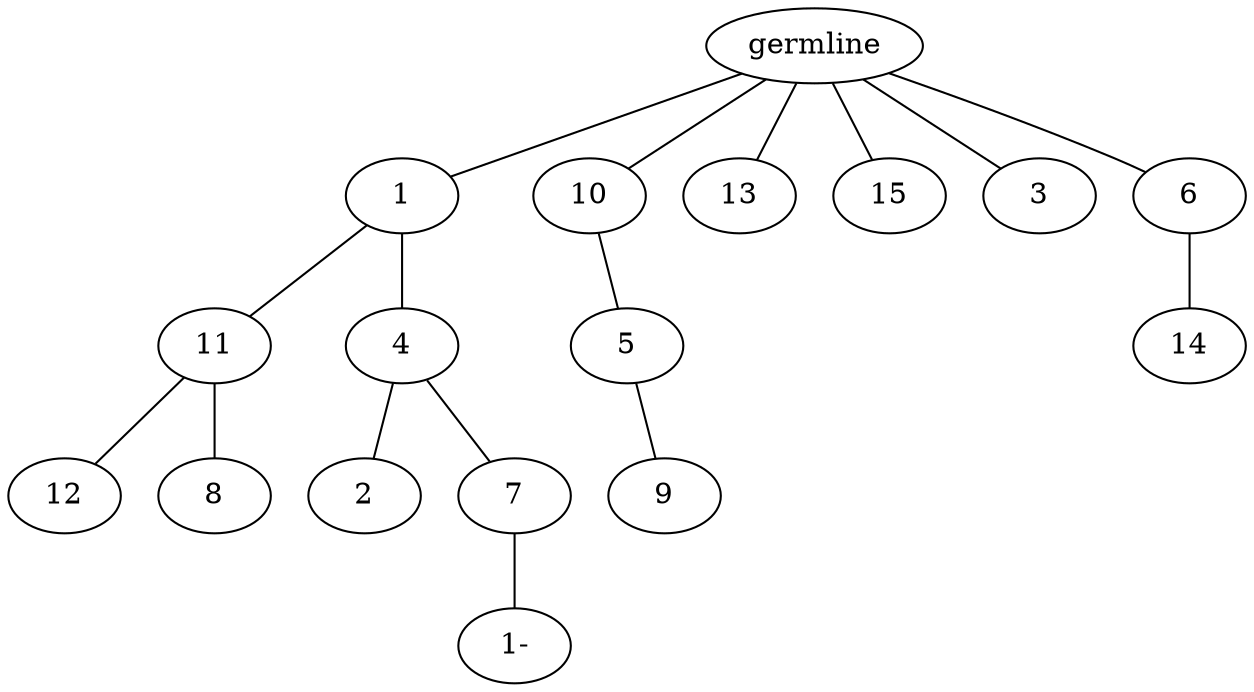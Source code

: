 graph tree {
    "139749708664944" [label="germline"];
    "139749708617472" [label="1"];
    "139749708619152" [label="11"];
    "139749708616608" [label="12"];
    "139749708618144" [label="8"];
    "139749708619488" [label="4"];
    "139749708617088" [label="2"];
    "139749708618720" [label="7"];
    "139749708667920" [label="1-"];
    "139749708617184" [label="10"];
    "139749708615744" [label="5"];
    "139749708618000" [label="9"];
    "139749708616080" [label="13"];
    "139749708617952" [label="15"];
    "139749708615792" [label="3"];
    "139749708618528" [label="6"];
    "139749708616992" [label="14"];
    "139749708664944" -- "139749708617472";
    "139749708664944" -- "139749708617184";
    "139749708664944" -- "139749708616080";
    "139749708664944" -- "139749708617952";
    "139749708664944" -- "139749708615792";
    "139749708664944" -- "139749708618528";
    "139749708617472" -- "139749708619152";
    "139749708617472" -- "139749708619488";
    "139749708619152" -- "139749708616608";
    "139749708619152" -- "139749708618144";
    "139749708619488" -- "139749708617088";
    "139749708619488" -- "139749708618720";
    "139749708618720" -- "139749708667920";
    "139749708617184" -- "139749708615744";
    "139749708615744" -- "139749708618000";
    "139749708618528" -- "139749708616992";
}
